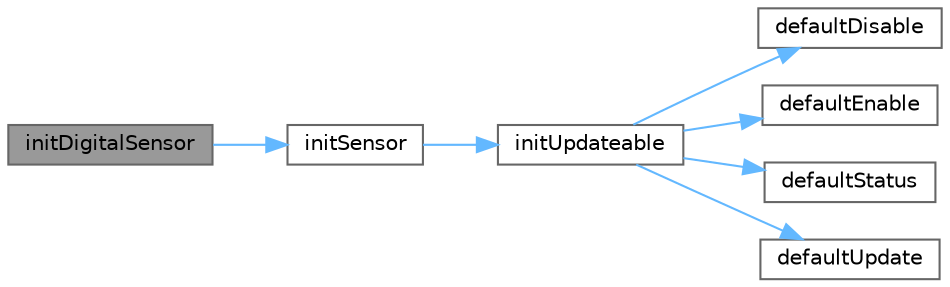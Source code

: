 digraph "initDigitalSensor"
{
 // LATEX_PDF_SIZE
  bgcolor="transparent";
  edge [fontname=Helvetica,fontsize=10,labelfontname=Helvetica,labelfontsize=10];
  node [fontname=Helvetica,fontsize=10,shape=box,height=0.2,width=0.4];
  rankdir="LR";
  Node1 [label="initDigitalSensor",height=0.2,width=0.4,color="gray40", fillcolor="grey60", style="filled", fontcolor="black",tooltip="Initializes a digital sensor with the given parameters."];
  Node1 -> Node2 [color="steelblue1",style="solid"];
  Node2 [label="initSensor",height=0.2,width=0.4,color="grey40", fillcolor="white", style="filled",URL="$Sensor_8c.html#afa23c62d6ac2176a3ab170f42bce0663",tooltip="Initializes a sensor with the given parameters."];
  Node2 -> Node3 [color="steelblue1",style="solid"];
  Node3 [label="initUpdateable",height=0.2,width=0.4,color="grey40", fillcolor="white", style="filled",URL="$Updateable_8c.html#aaad6c964e32bb05093b5e551856837b4",tooltip=" "];
  Node3 -> Node4 [color="steelblue1",style="solid"];
  Node4 [label="defaultDisable",height=0.2,width=0.4,color="grey40", fillcolor="white", style="filled",URL="$Updateable_8c.html#a1c9a6406589ec57eb31ce5f718926658",tooltip="Default disable function for Updateable objects."];
  Node3 -> Node5 [color="steelblue1",style="solid"];
  Node5 [label="defaultEnable",height=0.2,width=0.4,color="grey40", fillcolor="white", style="filled",URL="$Updateable_8c.html#a1a19c1371c1aec5ea56ba51f17f25ca8",tooltip="Default enable function for Updateable objects."];
  Node3 -> Node6 [color="steelblue1",style="solid"];
  Node6 [label="defaultStatus",height=0.2,width=0.4,color="grey40", fillcolor="white", style="filled",URL="$Updateable_8c.html#a943588fcfca4806e1db6bd9cd2399d23",tooltip="Default status function for Updateable objects."];
  Node3 -> Node7 [color="steelblue1",style="solid"];
  Node7 [label="defaultUpdate",height=0.2,width=0.4,color="grey40", fillcolor="white", style="filled",URL="$Updateable_8c.html#a6cf9090337753427d50057ee2984ec3e",tooltip="Default update function for Updateable objects."];
}
